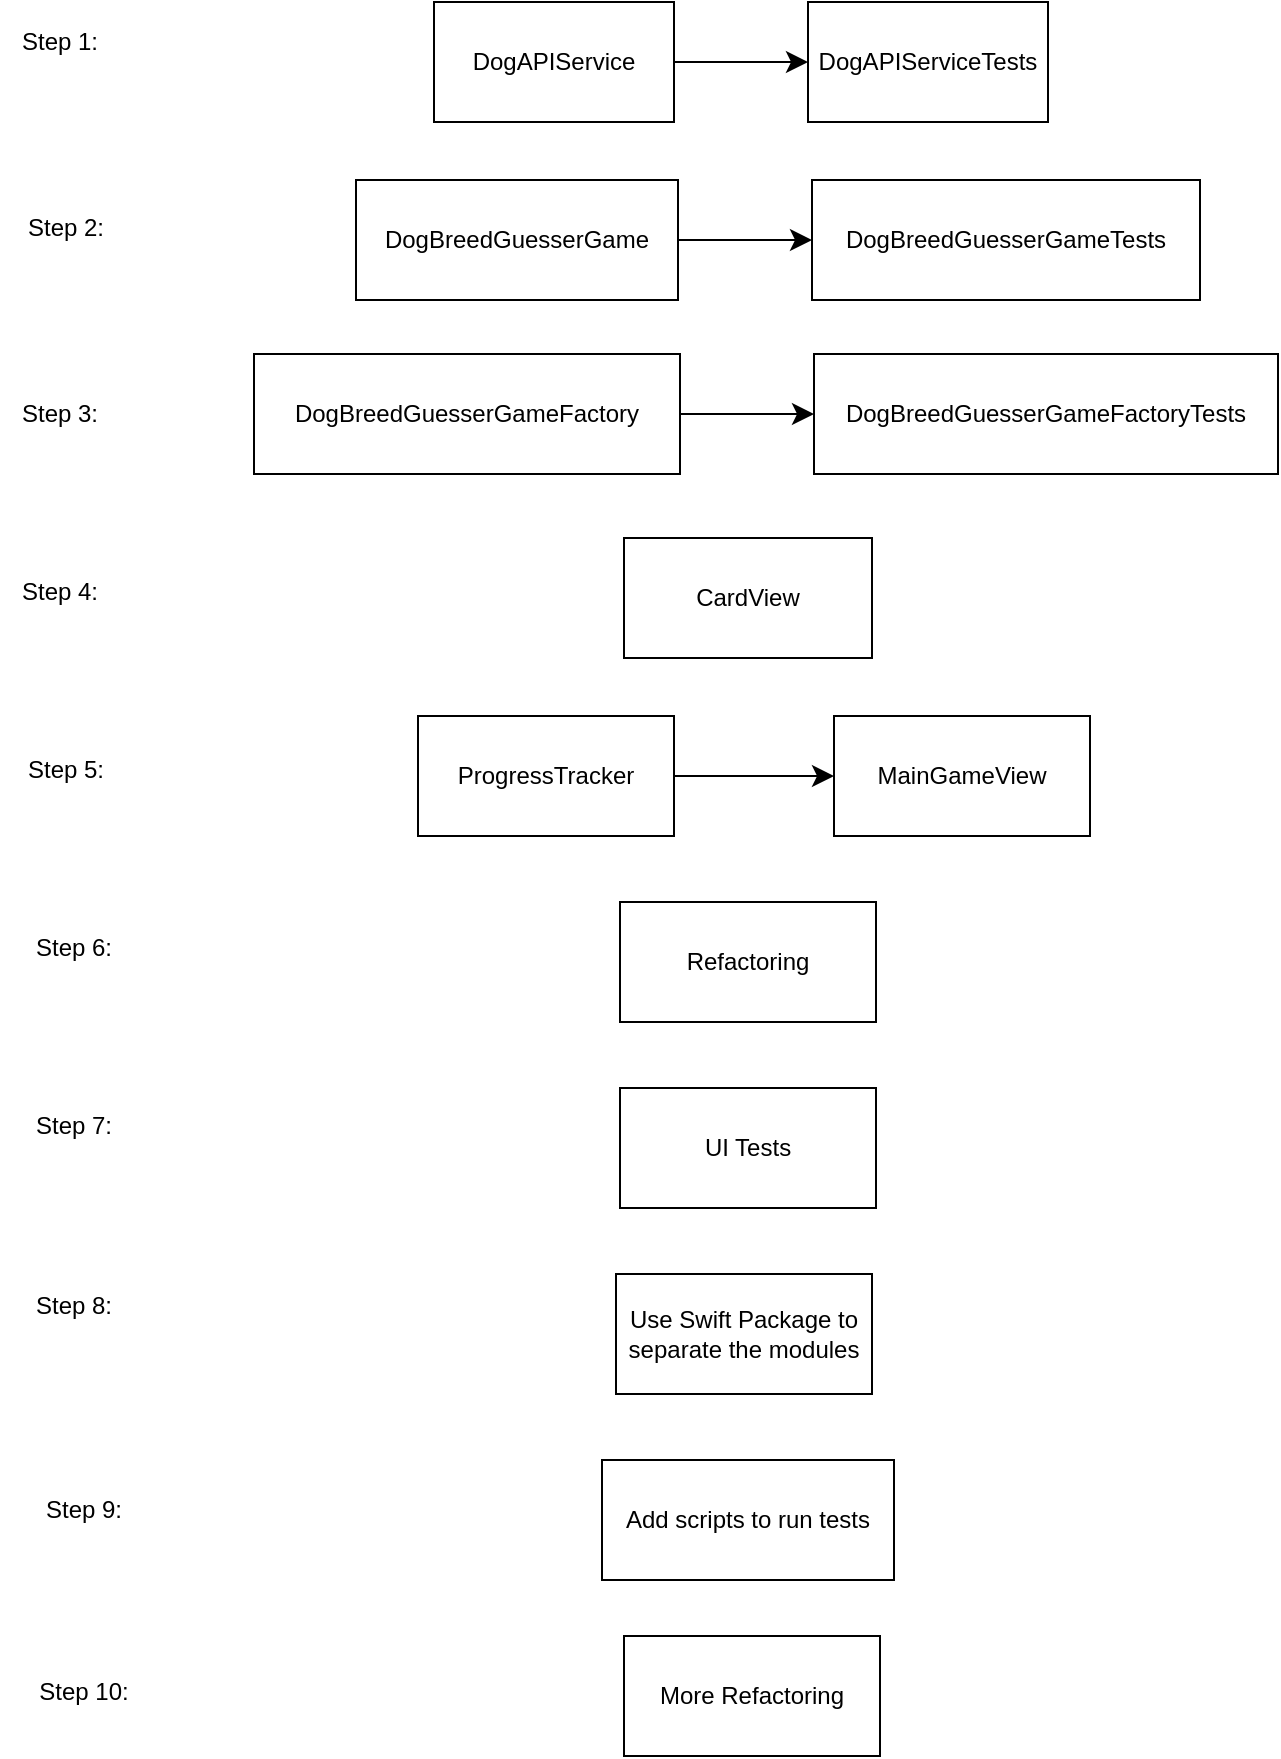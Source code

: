 <mxfile version="28.0.6">
  <diagram name="Page-1" id="QZY2bWLaEW5cdGxH5x7w">
    <mxGraphModel dx="1008" dy="587" grid="0" gridSize="10" guides="1" tooltips="1" connect="1" arrows="1" fold="1" page="0" pageScale="1" pageWidth="1200" pageHeight="1920" math="0" shadow="0">
      <root>
        <mxCell id="0" />
        <mxCell id="1" parent="0" />
        <mxCell id="D3fMTNGqQRh3m1Ag3P_2-3" style="edgeStyle=none;curved=1;rounded=0;orthogonalLoop=1;jettySize=auto;html=1;exitX=1;exitY=0.5;exitDx=0;exitDy=0;entryX=0;entryY=0.5;entryDx=0;entryDy=0;fontSize=12;startSize=8;endSize=8;" edge="1" parent="1" source="D3fMTNGqQRh3m1Ag3P_2-1" target="D3fMTNGqQRh3m1Ag3P_2-2">
          <mxGeometry relative="1" as="geometry" />
        </mxCell>
        <mxCell id="D3fMTNGqQRh3m1Ag3P_2-1" value="DogAPIService" style="rounded=0;whiteSpace=wrap;html=1;" vertex="1" parent="1">
          <mxGeometry x="-30" y="58" width="120" height="60" as="geometry" />
        </mxCell>
        <mxCell id="D3fMTNGqQRh3m1Ag3P_2-2" value="DogAPIServiceTests" style="rounded=0;whiteSpace=wrap;html=1;" vertex="1" parent="1">
          <mxGeometry x="157" y="58" width="120" height="60" as="geometry" />
        </mxCell>
        <mxCell id="D3fMTNGqQRh3m1Ag3P_2-4" style="edgeStyle=none;curved=1;rounded=0;orthogonalLoop=1;jettySize=auto;html=1;exitX=1;exitY=0.5;exitDx=0;exitDy=0;entryX=0;entryY=0.5;entryDx=0;entryDy=0;fontSize=12;startSize=8;endSize=8;" edge="1" parent="1" source="D3fMTNGqQRh3m1Ag3P_2-5" target="D3fMTNGqQRh3m1Ag3P_2-6">
          <mxGeometry relative="1" as="geometry" />
        </mxCell>
        <mxCell id="D3fMTNGqQRh3m1Ag3P_2-5" value="DogBreedGuesserGame" style="rounded=0;whiteSpace=wrap;html=1;" vertex="1" parent="1">
          <mxGeometry x="-69" y="147" width="161" height="60" as="geometry" />
        </mxCell>
        <mxCell id="D3fMTNGqQRh3m1Ag3P_2-6" value="DogBreedGuesserGameTests" style="rounded=0;whiteSpace=wrap;html=1;" vertex="1" parent="1">
          <mxGeometry x="159" y="147" width="194" height="60" as="geometry" />
        </mxCell>
        <mxCell id="D3fMTNGqQRh3m1Ag3P_2-7" style="edgeStyle=none;curved=1;rounded=0;orthogonalLoop=1;jettySize=auto;html=1;exitX=1;exitY=0.5;exitDx=0;exitDy=0;entryX=0;entryY=0.5;entryDx=0;entryDy=0;fontSize=12;startSize=8;endSize=8;" edge="1" parent="1" source="D3fMTNGqQRh3m1Ag3P_2-8" target="D3fMTNGqQRh3m1Ag3P_2-9">
          <mxGeometry relative="1" as="geometry" />
        </mxCell>
        <mxCell id="D3fMTNGqQRh3m1Ag3P_2-8" value="DogBreedGuesserGameFactory" style="rounded=0;whiteSpace=wrap;html=1;" vertex="1" parent="1">
          <mxGeometry x="-120" y="234" width="213" height="60" as="geometry" />
        </mxCell>
        <mxCell id="D3fMTNGqQRh3m1Ag3P_2-9" value="DogBreedGuesserGameFactoryTests" style="rounded=0;whiteSpace=wrap;html=1;" vertex="1" parent="1">
          <mxGeometry x="160" y="234" width="232" height="60" as="geometry" />
        </mxCell>
        <mxCell id="D3fMTNGqQRh3m1Ag3P_2-10" value="CardView" style="rounded=0;whiteSpace=wrap;html=1;" vertex="1" parent="1">
          <mxGeometry x="65" y="326" width="124" height="60" as="geometry" />
        </mxCell>
        <mxCell id="D3fMTNGqQRh3m1Ag3P_2-11" value="MainGameView" style="rounded=0;whiteSpace=wrap;html=1;" vertex="1" parent="1">
          <mxGeometry x="170" y="415" width="128" height="60" as="geometry" />
        </mxCell>
        <mxCell id="D3fMTNGqQRh3m1Ag3P_2-13" style="edgeStyle=none;curved=1;rounded=0;orthogonalLoop=1;jettySize=auto;html=1;exitX=1;exitY=0.5;exitDx=0;exitDy=0;entryX=0;entryY=0.5;entryDx=0;entryDy=0;fontSize=12;startSize=8;endSize=8;" edge="1" parent="1" source="D3fMTNGqQRh3m1Ag3P_2-12" target="D3fMTNGqQRh3m1Ag3P_2-11">
          <mxGeometry relative="1" as="geometry" />
        </mxCell>
        <mxCell id="D3fMTNGqQRh3m1Ag3P_2-12" value="ProgressTracker" style="rounded=0;whiteSpace=wrap;html=1;" vertex="1" parent="1">
          <mxGeometry x="-38" y="415" width="128" height="60" as="geometry" />
        </mxCell>
        <mxCell id="D3fMTNGqQRh3m1Ag3P_2-14" value="Refactoring" style="rounded=0;whiteSpace=wrap;html=1;" vertex="1" parent="1">
          <mxGeometry x="63" y="508" width="128" height="60" as="geometry" />
        </mxCell>
        <mxCell id="D3fMTNGqQRh3m1Ag3P_2-15" value="UI Tests" style="rounded=0;whiteSpace=wrap;html=1;" vertex="1" parent="1">
          <mxGeometry x="63" y="601" width="128" height="60" as="geometry" />
        </mxCell>
        <mxCell id="D3fMTNGqQRh3m1Ag3P_2-16" value="Use Swift Package to separate the modules" style="rounded=0;whiteSpace=wrap;html=1;" vertex="1" parent="1">
          <mxGeometry x="61" y="694" width="128" height="60" as="geometry" />
        </mxCell>
        <mxCell id="D3fMTNGqQRh3m1Ag3P_2-17" value="Step 1:" style="text;html=1;align=center;verticalAlign=middle;whiteSpace=wrap;rounded=0;" vertex="1" parent="1">
          <mxGeometry x="-247" y="63" width="60" height="30" as="geometry" />
        </mxCell>
        <mxCell id="D3fMTNGqQRh3m1Ag3P_2-18" value="Step 2:" style="text;html=1;align=center;verticalAlign=middle;whiteSpace=wrap;rounded=0;" vertex="1" parent="1">
          <mxGeometry x="-244" y="156" width="60" height="30" as="geometry" />
        </mxCell>
        <mxCell id="D3fMTNGqQRh3m1Ag3P_2-19" value="Step 3:" style="text;html=1;align=center;verticalAlign=middle;whiteSpace=wrap;rounded=0;" vertex="1" parent="1">
          <mxGeometry x="-247" y="249" width="60" height="30" as="geometry" />
        </mxCell>
        <mxCell id="D3fMTNGqQRh3m1Ag3P_2-20" value="Step 4:" style="text;html=1;align=center;verticalAlign=middle;whiteSpace=wrap;rounded=0;" vertex="1" parent="1">
          <mxGeometry x="-247" y="338" width="60" height="30" as="geometry" />
        </mxCell>
        <mxCell id="D3fMTNGqQRh3m1Ag3P_2-21" value="Step 5:" style="text;html=1;align=center;verticalAlign=middle;whiteSpace=wrap;rounded=0;" vertex="1" parent="1">
          <mxGeometry x="-244" y="427" width="60" height="30" as="geometry" />
        </mxCell>
        <mxCell id="D3fMTNGqQRh3m1Ag3P_2-22" value="Step 6:" style="text;html=1;align=center;verticalAlign=middle;whiteSpace=wrap;rounded=0;" vertex="1" parent="1">
          <mxGeometry x="-240" y="516" width="60" height="30" as="geometry" />
        </mxCell>
        <mxCell id="D3fMTNGqQRh3m1Ag3P_2-23" value="Step 7:" style="text;html=1;align=center;verticalAlign=middle;whiteSpace=wrap;rounded=0;" vertex="1" parent="1">
          <mxGeometry x="-240" y="605" width="60" height="30" as="geometry" />
        </mxCell>
        <mxCell id="D3fMTNGqQRh3m1Ag3P_2-24" value="Step 8:" style="text;html=1;align=center;verticalAlign=middle;whiteSpace=wrap;rounded=0;" vertex="1" parent="1">
          <mxGeometry x="-240" y="695" width="60" height="30" as="geometry" />
        </mxCell>
        <mxCell id="D3fMTNGqQRh3m1Ag3P_2-25" value="Add scripts to run tests" style="rounded=0;whiteSpace=wrap;html=1;" vertex="1" parent="1">
          <mxGeometry x="54" y="787" width="146" height="60" as="geometry" />
        </mxCell>
        <mxCell id="D3fMTNGqQRh3m1Ag3P_2-26" value="Step 9:" style="text;html=1;align=center;verticalAlign=middle;whiteSpace=wrap;rounded=0;" vertex="1" parent="1">
          <mxGeometry x="-235" y="797" width="60" height="30" as="geometry" />
        </mxCell>
        <mxCell id="D3fMTNGqQRh3m1Ag3P_2-27" value="More Refactoring" style="rounded=0;whiteSpace=wrap;html=1;" vertex="1" parent="1">
          <mxGeometry x="65" y="875" width="128" height="60" as="geometry" />
        </mxCell>
        <mxCell id="D3fMTNGqQRh3m1Ag3P_2-28" value="Step 10:" style="text;html=1;align=center;verticalAlign=middle;whiteSpace=wrap;rounded=0;" vertex="1" parent="1">
          <mxGeometry x="-235" y="888" width="60" height="30" as="geometry" />
        </mxCell>
      </root>
    </mxGraphModel>
  </diagram>
</mxfile>
